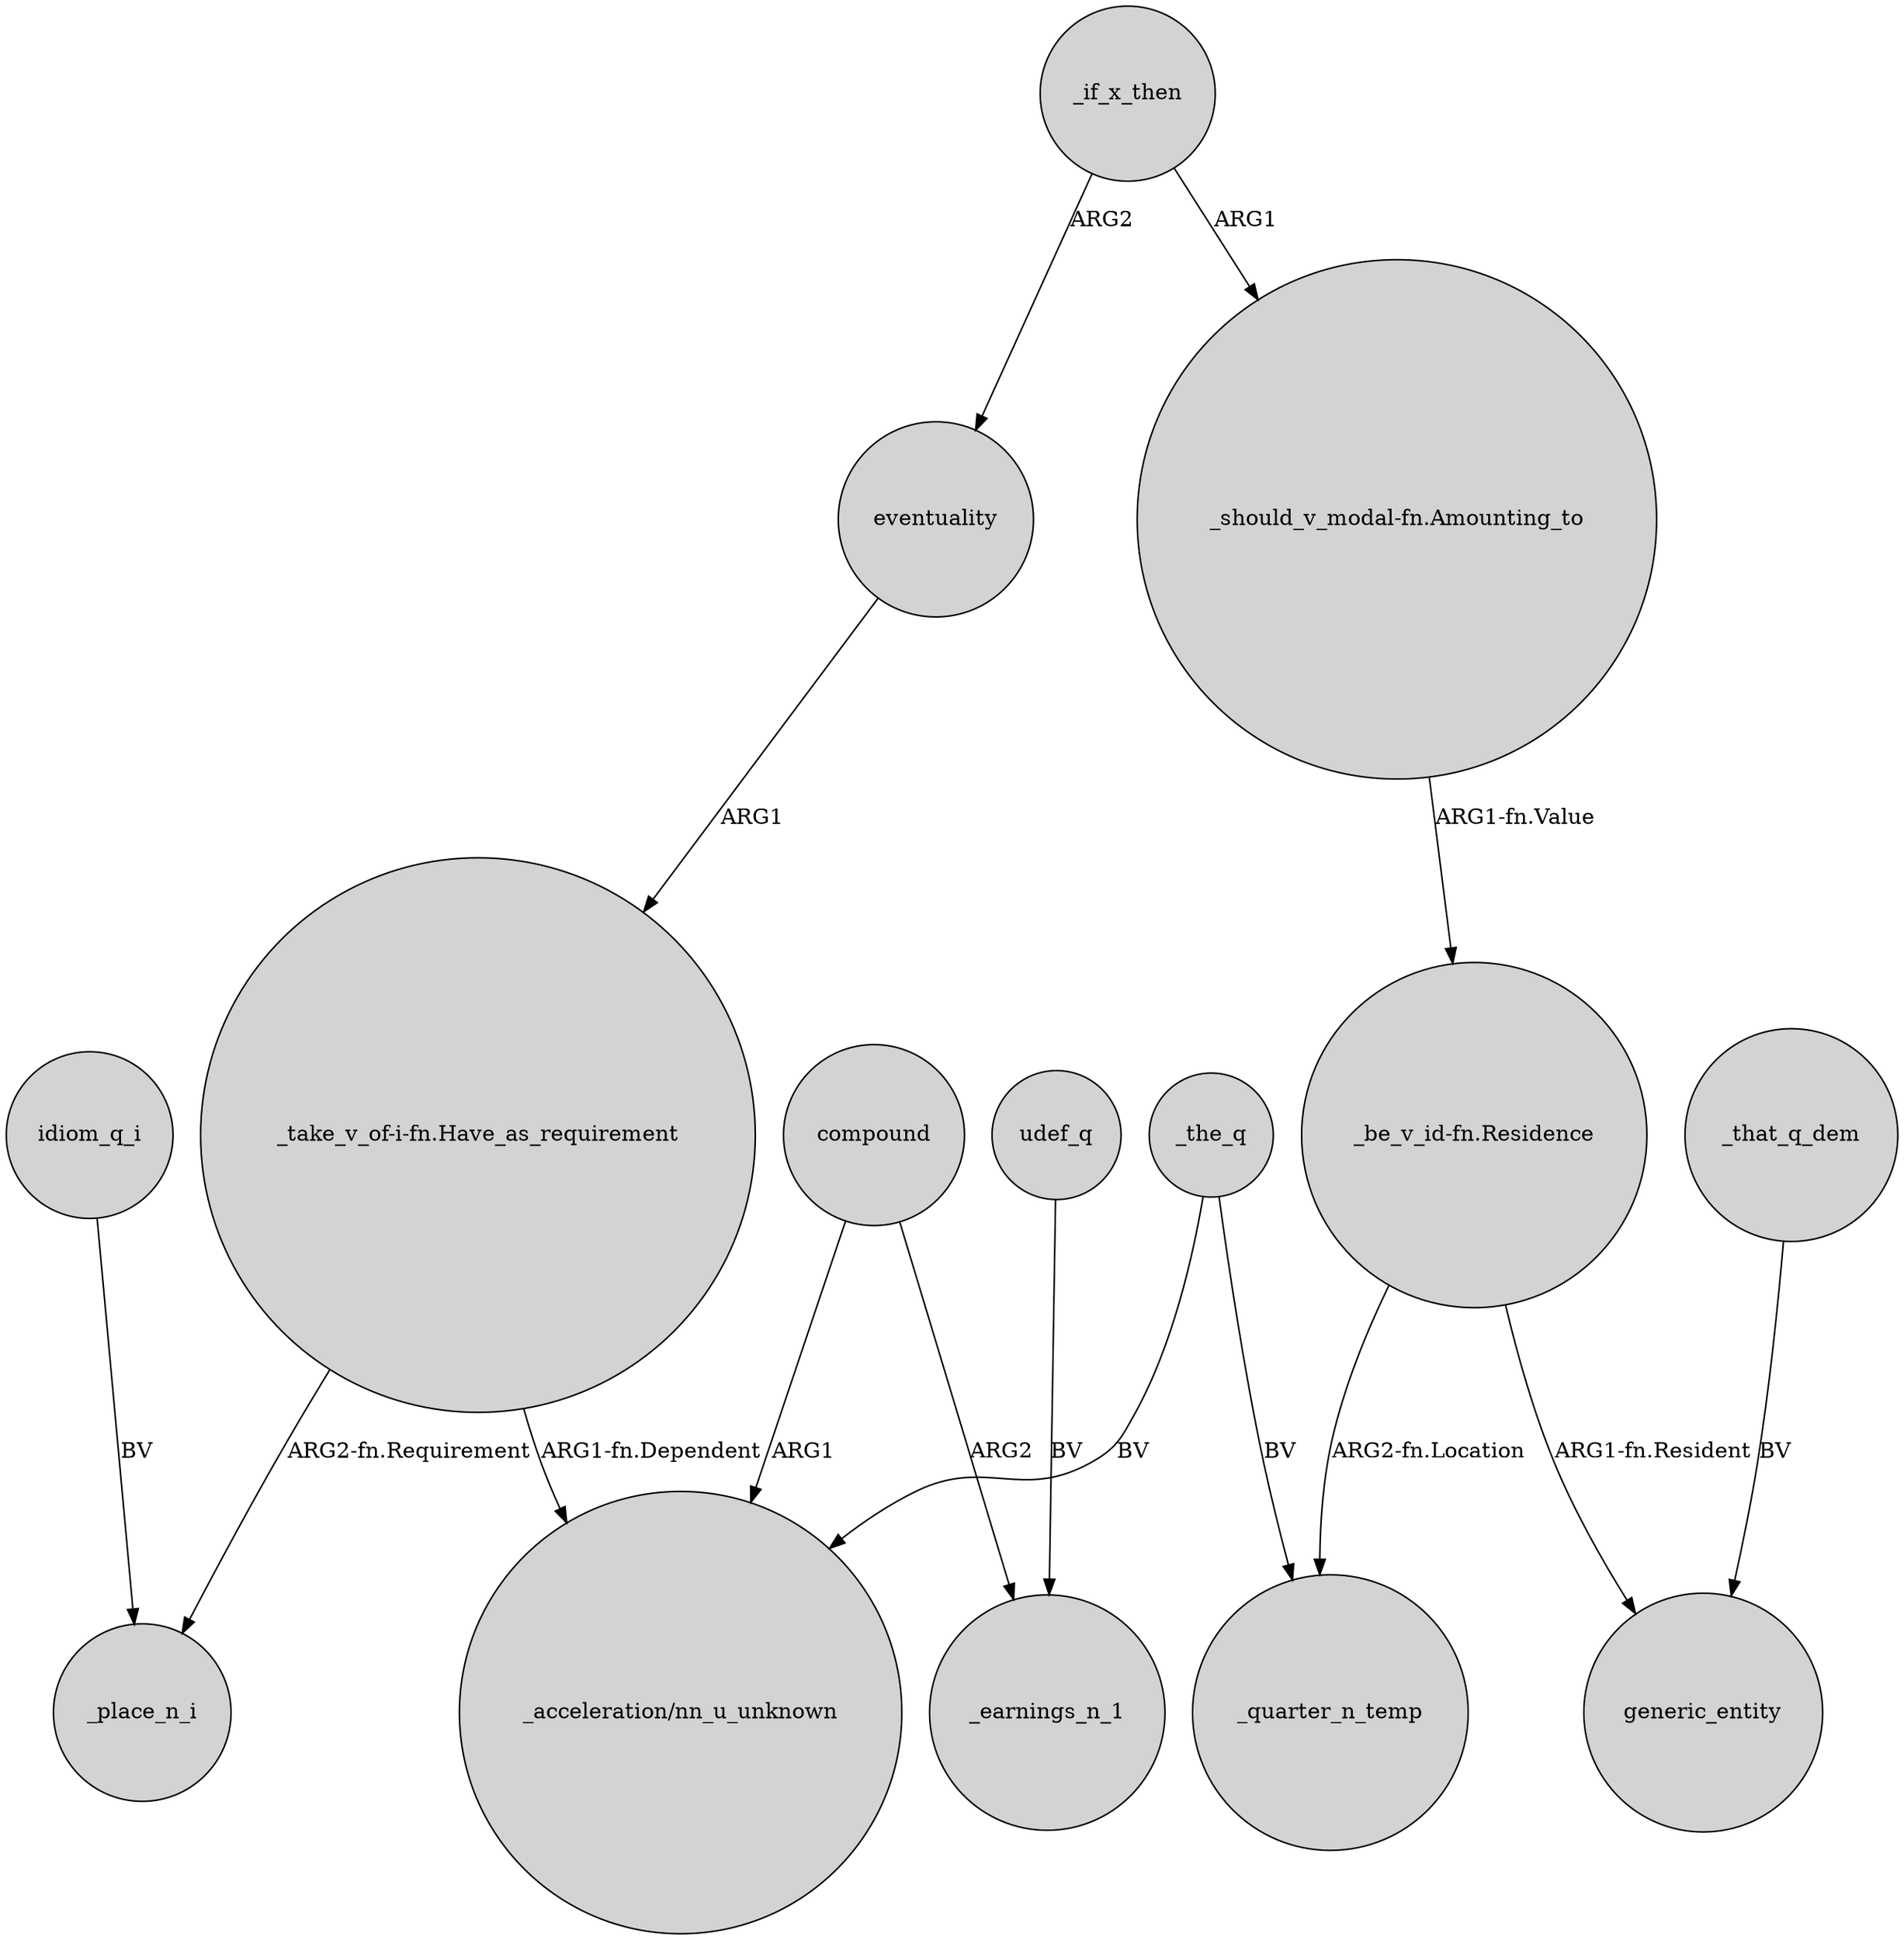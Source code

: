 digraph {
	node [shape=circle style=filled]
	_if_x_then -> eventuality [label=ARG2]
	udef_q -> _earnings_n_1 [label=BV]
	idiom_q_i -> _place_n_i [label=BV]
	"_should_v_modal-fn.Amounting_to" -> "_be_v_id-fn.Residence" [label="ARG1-fn.Value"]
	"_take_v_of-i-fn.Have_as_requirement" -> _place_n_i [label="ARG2-fn.Requirement"]
	"_be_v_id-fn.Residence" -> generic_entity [label="ARG1-fn.Resident"]
	eventuality -> "_take_v_of-i-fn.Have_as_requirement" [label=ARG1]
	_that_q_dem -> generic_entity [label=BV]
	_the_q -> "_acceleration/nn_u_unknown" [label=BV]
	_if_x_then -> "_should_v_modal-fn.Amounting_to" [label=ARG1]
	compound -> _earnings_n_1 [label=ARG2]
	"_be_v_id-fn.Residence" -> _quarter_n_temp [label="ARG2-fn.Location"]
	compound -> "_acceleration/nn_u_unknown" [label=ARG1]
	_the_q -> _quarter_n_temp [label=BV]
	"_take_v_of-i-fn.Have_as_requirement" -> "_acceleration/nn_u_unknown" [label="ARG1-fn.Dependent"]
}
